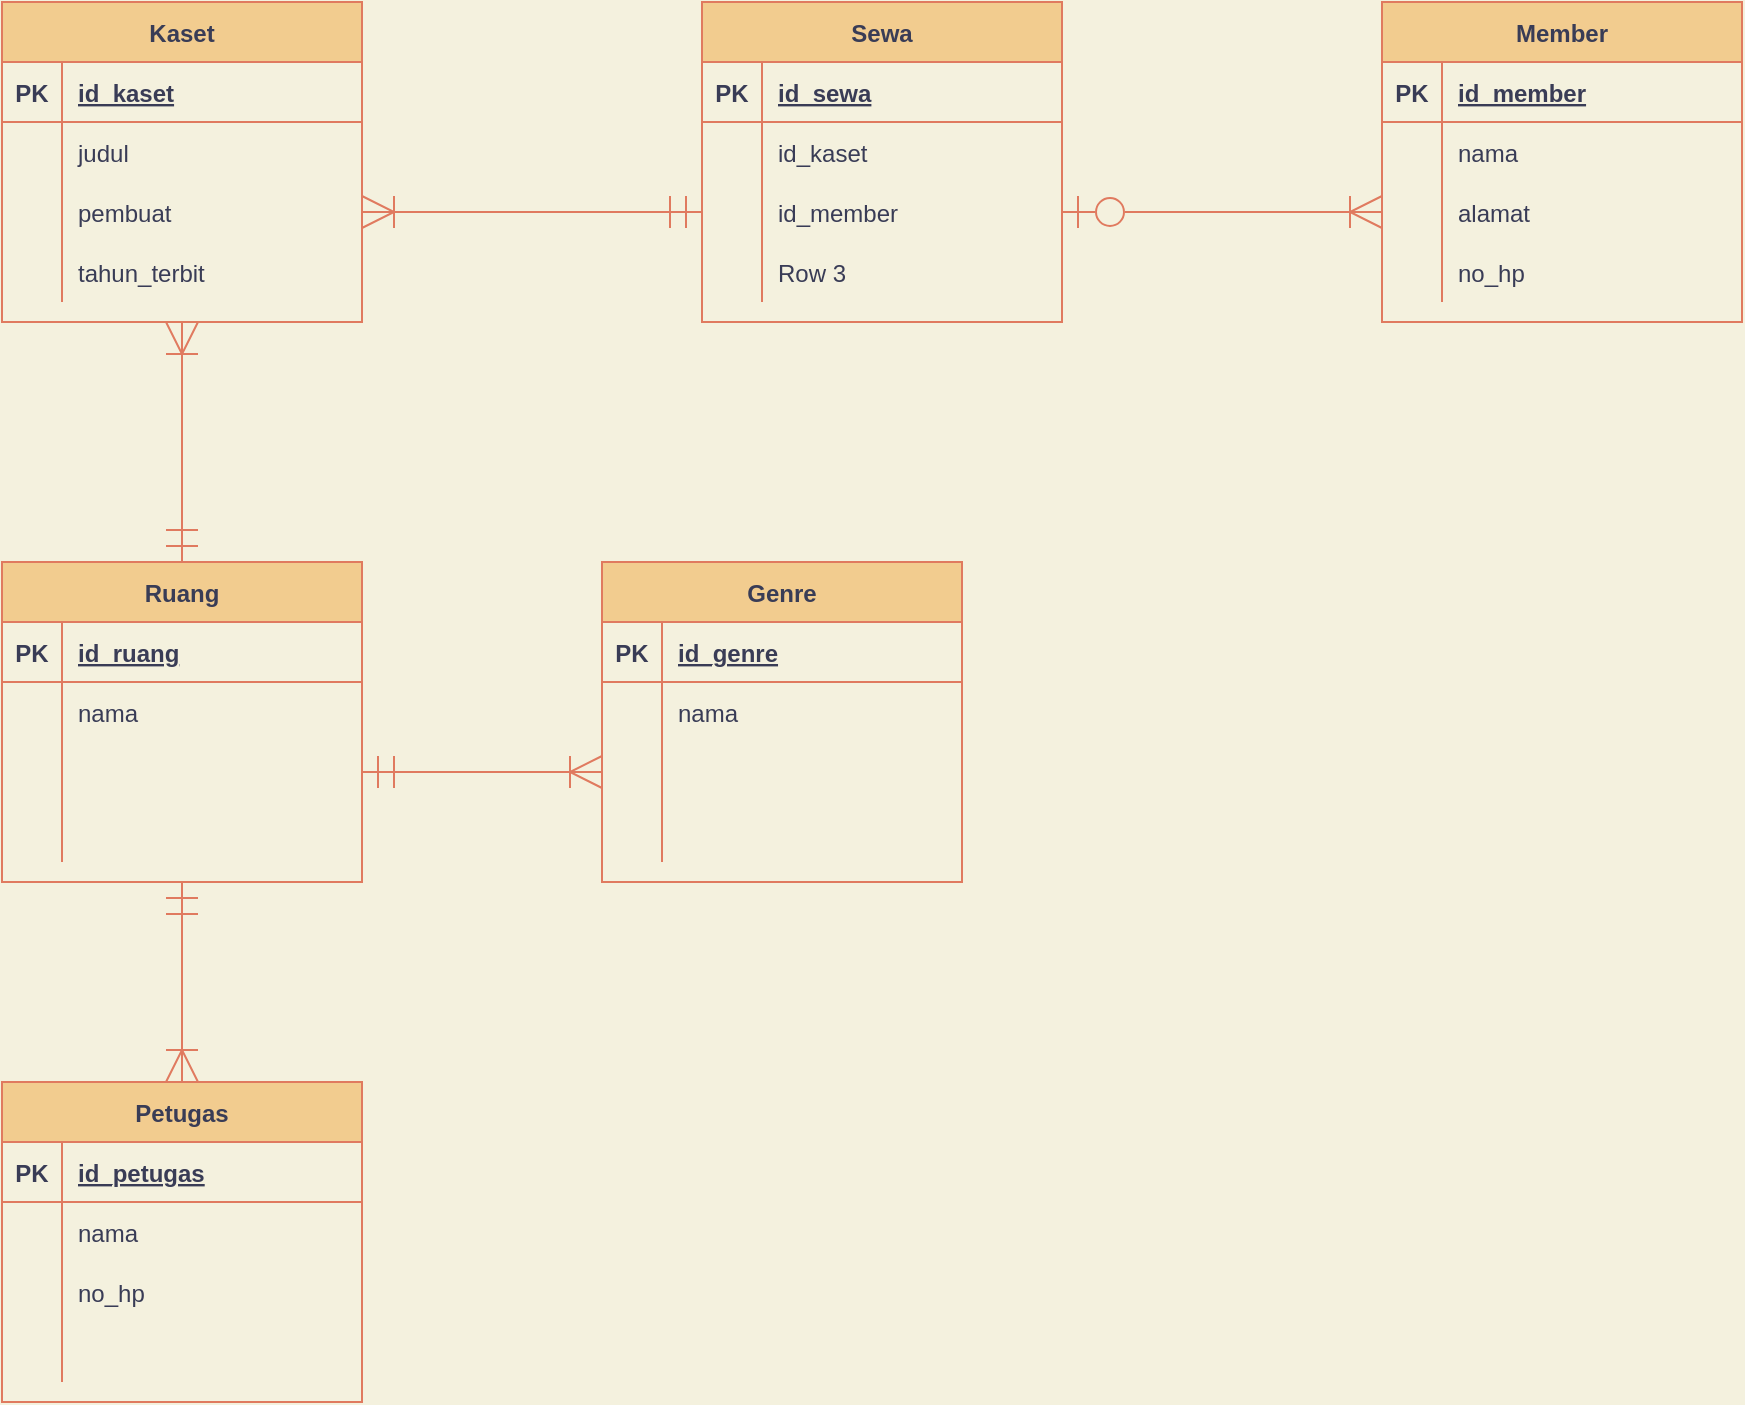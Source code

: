 <mxfile version="20.2.7" type="github">
  <diagram id="qOHHcj8O4svJIANYX-TT" name="Page-1">
    <mxGraphModel dx="2077" dy="842" grid="1" gridSize="10" guides="1" tooltips="1" connect="1" arrows="1" fold="1" page="1" pageScale="1" pageWidth="1169" pageHeight="827" background="#F4F1DE" math="0" shadow="0">
      <root>
        <mxCell id="0" />
        <mxCell id="1" parent="0" />
        <mxCell id="f66HRhsKyCVgUJNF0MKL-100" style="edgeStyle=none;curved=1;rounded=0;orthogonalLoop=1;jettySize=auto;html=1;exitX=0.5;exitY=1;exitDx=0;exitDy=0;entryX=0.5;entryY=0;entryDx=0;entryDy=0;fontColor=#393C56;startArrow=ERoneToMany;startFill=0;endArrow=ERmandOne;endFill=0;startSize=14;endSize=14;sourcePerimeterSpacing=8;targetPerimeterSpacing=8;strokeColor=#E07A5F;fillColor=#F2CC8F;" edge="1" parent="1" source="f66HRhsKyCVgUJNF0MKL-1" target="f66HRhsKyCVgUJNF0MKL-44">
          <mxGeometry relative="1" as="geometry" />
        </mxCell>
        <mxCell id="f66HRhsKyCVgUJNF0MKL-1" value="Kaset" style="shape=table;startSize=30;container=1;collapsible=1;childLayout=tableLayout;fixedRows=1;rowLines=0;fontStyle=1;align=center;resizeLast=1;hachureGap=4;fontColor=#393C56;strokeColor=#E07A5F;fillColor=#F2CC8F;" vertex="1" parent="1">
          <mxGeometry x="90" y="100" width="180" height="160" as="geometry" />
        </mxCell>
        <mxCell id="f66HRhsKyCVgUJNF0MKL-2" value="" style="shape=tableRow;horizontal=0;startSize=0;swimlaneHead=0;swimlaneBody=0;fillColor=none;collapsible=0;dropTarget=0;points=[[0,0.5],[1,0.5]];portConstraint=eastwest;top=0;left=0;right=0;bottom=1;hachureGap=4;fontColor=#393C56;strokeColor=#E07A5F;" vertex="1" parent="f66HRhsKyCVgUJNF0MKL-1">
          <mxGeometry y="30" width="180" height="30" as="geometry" />
        </mxCell>
        <mxCell id="f66HRhsKyCVgUJNF0MKL-3" value="PK" style="shape=partialRectangle;connectable=0;fillColor=none;top=0;left=0;bottom=0;right=0;fontStyle=1;overflow=hidden;hachureGap=4;fontColor=#393C56;strokeColor=#E07A5F;" vertex="1" parent="f66HRhsKyCVgUJNF0MKL-2">
          <mxGeometry width="30" height="30" as="geometry">
            <mxRectangle width="30" height="30" as="alternateBounds" />
          </mxGeometry>
        </mxCell>
        <mxCell id="f66HRhsKyCVgUJNF0MKL-4" value="id_kaset" style="shape=partialRectangle;connectable=0;fillColor=none;top=0;left=0;bottom=0;right=0;align=left;spacingLeft=6;fontStyle=5;overflow=hidden;hachureGap=4;fontColor=#393C56;strokeColor=#E07A5F;" vertex="1" parent="f66HRhsKyCVgUJNF0MKL-2">
          <mxGeometry x="30" width="150" height="30" as="geometry">
            <mxRectangle width="150" height="30" as="alternateBounds" />
          </mxGeometry>
        </mxCell>
        <mxCell id="f66HRhsKyCVgUJNF0MKL-5" value="" style="shape=tableRow;horizontal=0;startSize=0;swimlaneHead=0;swimlaneBody=0;fillColor=none;collapsible=0;dropTarget=0;points=[[0,0.5],[1,0.5]];portConstraint=eastwest;top=0;left=0;right=0;bottom=0;hachureGap=4;fontColor=#393C56;strokeColor=#E07A5F;" vertex="1" parent="f66HRhsKyCVgUJNF0MKL-1">
          <mxGeometry y="60" width="180" height="30" as="geometry" />
        </mxCell>
        <mxCell id="f66HRhsKyCVgUJNF0MKL-6" value="" style="shape=partialRectangle;connectable=0;fillColor=none;top=0;left=0;bottom=0;right=0;editable=1;overflow=hidden;hachureGap=4;fontColor=#393C56;strokeColor=#E07A5F;" vertex="1" parent="f66HRhsKyCVgUJNF0MKL-5">
          <mxGeometry width="30" height="30" as="geometry">
            <mxRectangle width="30" height="30" as="alternateBounds" />
          </mxGeometry>
        </mxCell>
        <mxCell id="f66HRhsKyCVgUJNF0MKL-7" value="judul" style="shape=partialRectangle;connectable=0;fillColor=none;top=0;left=0;bottom=0;right=0;align=left;spacingLeft=6;overflow=hidden;hachureGap=4;fontColor=#393C56;strokeColor=#E07A5F;" vertex="1" parent="f66HRhsKyCVgUJNF0MKL-5">
          <mxGeometry x="30" width="150" height="30" as="geometry">
            <mxRectangle width="150" height="30" as="alternateBounds" />
          </mxGeometry>
        </mxCell>
        <mxCell id="f66HRhsKyCVgUJNF0MKL-8" value="" style="shape=tableRow;horizontal=0;startSize=0;swimlaneHead=0;swimlaneBody=0;fillColor=none;collapsible=0;dropTarget=0;points=[[0,0.5],[1,0.5]];portConstraint=eastwest;top=0;left=0;right=0;bottom=0;hachureGap=4;fontColor=#393C56;strokeColor=#E07A5F;" vertex="1" parent="f66HRhsKyCVgUJNF0MKL-1">
          <mxGeometry y="90" width="180" height="30" as="geometry" />
        </mxCell>
        <mxCell id="f66HRhsKyCVgUJNF0MKL-9" value="" style="shape=partialRectangle;connectable=0;fillColor=none;top=0;left=0;bottom=0;right=0;editable=1;overflow=hidden;hachureGap=4;fontColor=#393C56;strokeColor=#E07A5F;" vertex="1" parent="f66HRhsKyCVgUJNF0MKL-8">
          <mxGeometry width="30" height="30" as="geometry">
            <mxRectangle width="30" height="30" as="alternateBounds" />
          </mxGeometry>
        </mxCell>
        <mxCell id="f66HRhsKyCVgUJNF0MKL-10" value="pembuat" style="shape=partialRectangle;connectable=0;fillColor=none;top=0;left=0;bottom=0;right=0;align=left;spacingLeft=6;overflow=hidden;hachureGap=4;fontColor=#393C56;strokeColor=#E07A5F;" vertex="1" parent="f66HRhsKyCVgUJNF0MKL-8">
          <mxGeometry x="30" width="150" height="30" as="geometry">
            <mxRectangle width="150" height="30" as="alternateBounds" />
          </mxGeometry>
        </mxCell>
        <mxCell id="f66HRhsKyCVgUJNF0MKL-11" value="" style="shape=tableRow;horizontal=0;startSize=0;swimlaneHead=0;swimlaneBody=0;fillColor=none;collapsible=0;dropTarget=0;points=[[0,0.5],[1,0.5]];portConstraint=eastwest;top=0;left=0;right=0;bottom=0;hachureGap=4;fontColor=#393C56;strokeColor=#E07A5F;" vertex="1" parent="f66HRhsKyCVgUJNF0MKL-1">
          <mxGeometry y="120" width="180" height="30" as="geometry" />
        </mxCell>
        <mxCell id="f66HRhsKyCVgUJNF0MKL-12" value="" style="shape=partialRectangle;connectable=0;fillColor=none;top=0;left=0;bottom=0;right=0;editable=1;overflow=hidden;hachureGap=4;fontColor=#393C56;strokeColor=#E07A5F;" vertex="1" parent="f66HRhsKyCVgUJNF0MKL-11">
          <mxGeometry width="30" height="30" as="geometry">
            <mxRectangle width="30" height="30" as="alternateBounds" />
          </mxGeometry>
        </mxCell>
        <mxCell id="f66HRhsKyCVgUJNF0MKL-13" value="tahun_terbit" style="shape=partialRectangle;connectable=0;fillColor=none;top=0;left=0;bottom=0;right=0;align=left;spacingLeft=6;overflow=hidden;hachureGap=4;fontColor=#393C56;strokeColor=#E07A5F;" vertex="1" parent="f66HRhsKyCVgUJNF0MKL-11">
          <mxGeometry x="30" width="150" height="30" as="geometry">
            <mxRectangle width="150" height="30" as="alternateBounds" />
          </mxGeometry>
        </mxCell>
        <mxCell id="f66HRhsKyCVgUJNF0MKL-14" value="Member" style="shape=table;startSize=30;container=1;collapsible=1;childLayout=tableLayout;fixedRows=1;rowLines=0;fontStyle=1;align=center;resizeLast=1;hachureGap=4;fontColor=#393C56;strokeColor=#E07A5F;fillColor=#F2CC8F;" vertex="1" parent="1">
          <mxGeometry x="780" y="100" width="180" height="160" as="geometry" />
        </mxCell>
        <mxCell id="f66HRhsKyCVgUJNF0MKL-15" value="" style="shape=tableRow;horizontal=0;startSize=0;swimlaneHead=0;swimlaneBody=0;fillColor=none;collapsible=0;dropTarget=0;points=[[0,0.5],[1,0.5]];portConstraint=eastwest;top=0;left=0;right=0;bottom=1;hachureGap=4;fontColor=#393C56;strokeColor=#E07A5F;" vertex="1" parent="f66HRhsKyCVgUJNF0MKL-14">
          <mxGeometry y="30" width="180" height="30" as="geometry" />
        </mxCell>
        <mxCell id="f66HRhsKyCVgUJNF0MKL-16" value="PK" style="shape=partialRectangle;connectable=0;fillColor=none;top=0;left=0;bottom=0;right=0;fontStyle=1;overflow=hidden;hachureGap=4;fontColor=#393C56;strokeColor=#E07A5F;" vertex="1" parent="f66HRhsKyCVgUJNF0MKL-15">
          <mxGeometry width="30" height="30" as="geometry">
            <mxRectangle width="30" height="30" as="alternateBounds" />
          </mxGeometry>
        </mxCell>
        <mxCell id="f66HRhsKyCVgUJNF0MKL-17" value="id_member" style="shape=partialRectangle;connectable=0;fillColor=none;top=0;left=0;bottom=0;right=0;align=left;spacingLeft=6;fontStyle=5;overflow=hidden;hachureGap=4;fontColor=#393C56;strokeColor=#E07A5F;" vertex="1" parent="f66HRhsKyCVgUJNF0MKL-15">
          <mxGeometry x="30" width="150" height="30" as="geometry">
            <mxRectangle width="150" height="30" as="alternateBounds" />
          </mxGeometry>
        </mxCell>
        <mxCell id="f66HRhsKyCVgUJNF0MKL-18" value="" style="shape=tableRow;horizontal=0;startSize=0;swimlaneHead=0;swimlaneBody=0;fillColor=none;collapsible=0;dropTarget=0;points=[[0,0.5],[1,0.5]];portConstraint=eastwest;top=0;left=0;right=0;bottom=0;hachureGap=4;fontColor=#393C56;strokeColor=#E07A5F;" vertex="1" parent="f66HRhsKyCVgUJNF0MKL-14">
          <mxGeometry y="60" width="180" height="30" as="geometry" />
        </mxCell>
        <mxCell id="f66HRhsKyCVgUJNF0MKL-19" value="" style="shape=partialRectangle;connectable=0;fillColor=none;top=0;left=0;bottom=0;right=0;editable=1;overflow=hidden;hachureGap=4;fontColor=#393C56;strokeColor=#E07A5F;" vertex="1" parent="f66HRhsKyCVgUJNF0MKL-18">
          <mxGeometry width="30" height="30" as="geometry">
            <mxRectangle width="30" height="30" as="alternateBounds" />
          </mxGeometry>
        </mxCell>
        <mxCell id="f66HRhsKyCVgUJNF0MKL-20" value="nama" style="shape=partialRectangle;connectable=0;fillColor=none;top=0;left=0;bottom=0;right=0;align=left;spacingLeft=6;overflow=hidden;hachureGap=4;fontColor=#393C56;strokeColor=#E07A5F;" vertex="1" parent="f66HRhsKyCVgUJNF0MKL-18">
          <mxGeometry x="30" width="150" height="30" as="geometry">
            <mxRectangle width="150" height="30" as="alternateBounds" />
          </mxGeometry>
        </mxCell>
        <mxCell id="f66HRhsKyCVgUJNF0MKL-21" value="" style="shape=tableRow;horizontal=0;startSize=0;swimlaneHead=0;swimlaneBody=0;fillColor=none;collapsible=0;dropTarget=0;points=[[0,0.5],[1,0.5]];portConstraint=eastwest;top=0;left=0;right=0;bottom=0;hachureGap=4;fontColor=#393C56;strokeColor=#E07A5F;" vertex="1" parent="f66HRhsKyCVgUJNF0MKL-14">
          <mxGeometry y="90" width="180" height="30" as="geometry" />
        </mxCell>
        <mxCell id="f66HRhsKyCVgUJNF0MKL-22" value="" style="shape=partialRectangle;connectable=0;fillColor=none;top=0;left=0;bottom=0;right=0;editable=1;overflow=hidden;hachureGap=4;fontColor=#393C56;strokeColor=#E07A5F;" vertex="1" parent="f66HRhsKyCVgUJNF0MKL-21">
          <mxGeometry width="30" height="30" as="geometry">
            <mxRectangle width="30" height="30" as="alternateBounds" />
          </mxGeometry>
        </mxCell>
        <mxCell id="f66HRhsKyCVgUJNF0MKL-23" value="alamat" style="shape=partialRectangle;connectable=0;fillColor=none;top=0;left=0;bottom=0;right=0;align=left;spacingLeft=6;overflow=hidden;hachureGap=4;fontColor=#393C56;strokeColor=#E07A5F;" vertex="1" parent="f66HRhsKyCVgUJNF0MKL-21">
          <mxGeometry x="30" width="150" height="30" as="geometry">
            <mxRectangle width="150" height="30" as="alternateBounds" />
          </mxGeometry>
        </mxCell>
        <mxCell id="f66HRhsKyCVgUJNF0MKL-24" value="" style="shape=tableRow;horizontal=0;startSize=0;swimlaneHead=0;swimlaneBody=0;fillColor=none;collapsible=0;dropTarget=0;points=[[0,0.5],[1,0.5]];portConstraint=eastwest;top=0;left=0;right=0;bottom=0;hachureGap=4;fontColor=#393C56;strokeColor=#E07A5F;" vertex="1" parent="f66HRhsKyCVgUJNF0MKL-14">
          <mxGeometry y="120" width="180" height="30" as="geometry" />
        </mxCell>
        <mxCell id="f66HRhsKyCVgUJNF0MKL-25" value="" style="shape=partialRectangle;connectable=0;fillColor=none;top=0;left=0;bottom=0;right=0;editable=1;overflow=hidden;hachureGap=4;fontColor=#393C56;strokeColor=#E07A5F;" vertex="1" parent="f66HRhsKyCVgUJNF0MKL-24">
          <mxGeometry width="30" height="30" as="geometry">
            <mxRectangle width="30" height="30" as="alternateBounds" />
          </mxGeometry>
        </mxCell>
        <mxCell id="f66HRhsKyCVgUJNF0MKL-26" value="no_hp" style="shape=partialRectangle;connectable=0;fillColor=none;top=0;left=0;bottom=0;right=0;align=left;spacingLeft=6;overflow=hidden;hachureGap=4;fontColor=#393C56;strokeColor=#E07A5F;" vertex="1" parent="f66HRhsKyCVgUJNF0MKL-24">
          <mxGeometry x="30" width="150" height="30" as="geometry">
            <mxRectangle width="150" height="30" as="alternateBounds" />
          </mxGeometry>
        </mxCell>
        <mxCell id="f66HRhsKyCVgUJNF0MKL-27" value="Sewa" style="shape=table;startSize=30;container=1;collapsible=1;childLayout=tableLayout;fixedRows=1;rowLines=0;fontStyle=1;align=center;resizeLast=1;hachureGap=4;fontColor=#393C56;strokeColor=#E07A5F;fillColor=#F2CC8F;" vertex="1" parent="1">
          <mxGeometry x="440" y="100" width="180" height="160" as="geometry" />
        </mxCell>
        <mxCell id="f66HRhsKyCVgUJNF0MKL-28" value="" style="shape=tableRow;horizontal=0;startSize=0;swimlaneHead=0;swimlaneBody=0;fillColor=none;collapsible=0;dropTarget=0;points=[[0,0.5],[1,0.5]];portConstraint=eastwest;top=0;left=0;right=0;bottom=1;hachureGap=4;fontColor=#393C56;strokeColor=#E07A5F;" vertex="1" parent="f66HRhsKyCVgUJNF0MKL-27">
          <mxGeometry y="30" width="180" height="30" as="geometry" />
        </mxCell>
        <mxCell id="f66HRhsKyCVgUJNF0MKL-29" value="PK" style="shape=partialRectangle;connectable=0;fillColor=none;top=0;left=0;bottom=0;right=0;fontStyle=1;overflow=hidden;hachureGap=4;fontColor=#393C56;strokeColor=#E07A5F;" vertex="1" parent="f66HRhsKyCVgUJNF0MKL-28">
          <mxGeometry width="30" height="30" as="geometry">
            <mxRectangle width="30" height="30" as="alternateBounds" />
          </mxGeometry>
        </mxCell>
        <mxCell id="f66HRhsKyCVgUJNF0MKL-30" value="id_sewa" style="shape=partialRectangle;connectable=0;fillColor=none;top=0;left=0;bottom=0;right=0;align=left;spacingLeft=6;fontStyle=5;overflow=hidden;hachureGap=4;fontColor=#393C56;strokeColor=#E07A5F;" vertex="1" parent="f66HRhsKyCVgUJNF0MKL-28">
          <mxGeometry x="30" width="150" height="30" as="geometry">
            <mxRectangle width="150" height="30" as="alternateBounds" />
          </mxGeometry>
        </mxCell>
        <mxCell id="f66HRhsKyCVgUJNF0MKL-31" value="" style="shape=tableRow;horizontal=0;startSize=0;swimlaneHead=0;swimlaneBody=0;fillColor=none;collapsible=0;dropTarget=0;points=[[0,0.5],[1,0.5]];portConstraint=eastwest;top=0;left=0;right=0;bottom=0;hachureGap=4;fontColor=#393C56;strokeColor=#E07A5F;" vertex="1" parent="f66HRhsKyCVgUJNF0MKL-27">
          <mxGeometry y="60" width="180" height="30" as="geometry" />
        </mxCell>
        <mxCell id="f66HRhsKyCVgUJNF0MKL-32" value="" style="shape=partialRectangle;connectable=0;fillColor=none;top=0;left=0;bottom=0;right=0;editable=1;overflow=hidden;hachureGap=4;fontColor=#393C56;strokeColor=#E07A5F;" vertex="1" parent="f66HRhsKyCVgUJNF0MKL-31">
          <mxGeometry width="30" height="30" as="geometry">
            <mxRectangle width="30" height="30" as="alternateBounds" />
          </mxGeometry>
        </mxCell>
        <mxCell id="f66HRhsKyCVgUJNF0MKL-33" value="id_kaset" style="shape=partialRectangle;connectable=0;fillColor=none;top=0;left=0;bottom=0;right=0;align=left;spacingLeft=6;overflow=hidden;hachureGap=4;fontColor=#393C56;strokeColor=#E07A5F;" vertex="1" parent="f66HRhsKyCVgUJNF0MKL-31">
          <mxGeometry x="30" width="150" height="30" as="geometry">
            <mxRectangle width="150" height="30" as="alternateBounds" />
          </mxGeometry>
        </mxCell>
        <mxCell id="f66HRhsKyCVgUJNF0MKL-34" value="" style="shape=tableRow;horizontal=0;startSize=0;swimlaneHead=0;swimlaneBody=0;fillColor=none;collapsible=0;dropTarget=0;points=[[0,0.5],[1,0.5]];portConstraint=eastwest;top=0;left=0;right=0;bottom=0;hachureGap=4;fontColor=#393C56;strokeColor=#E07A5F;" vertex="1" parent="f66HRhsKyCVgUJNF0MKL-27">
          <mxGeometry y="90" width="180" height="30" as="geometry" />
        </mxCell>
        <mxCell id="f66HRhsKyCVgUJNF0MKL-35" value="" style="shape=partialRectangle;connectable=0;fillColor=none;top=0;left=0;bottom=0;right=0;editable=1;overflow=hidden;hachureGap=4;fontColor=#393C56;strokeColor=#E07A5F;" vertex="1" parent="f66HRhsKyCVgUJNF0MKL-34">
          <mxGeometry width="30" height="30" as="geometry">
            <mxRectangle width="30" height="30" as="alternateBounds" />
          </mxGeometry>
        </mxCell>
        <mxCell id="f66HRhsKyCVgUJNF0MKL-36" value="id_member" style="shape=partialRectangle;connectable=0;fillColor=none;top=0;left=0;bottom=0;right=0;align=left;spacingLeft=6;overflow=hidden;hachureGap=4;fontColor=#393C56;strokeColor=#E07A5F;" vertex="1" parent="f66HRhsKyCVgUJNF0MKL-34">
          <mxGeometry x="30" width="150" height="30" as="geometry">
            <mxRectangle width="150" height="30" as="alternateBounds" />
          </mxGeometry>
        </mxCell>
        <mxCell id="f66HRhsKyCVgUJNF0MKL-37" value="" style="shape=tableRow;horizontal=0;startSize=0;swimlaneHead=0;swimlaneBody=0;fillColor=none;collapsible=0;dropTarget=0;points=[[0,0.5],[1,0.5]];portConstraint=eastwest;top=0;left=0;right=0;bottom=0;hachureGap=4;fontColor=#393C56;strokeColor=#E07A5F;" vertex="1" parent="f66HRhsKyCVgUJNF0MKL-27">
          <mxGeometry y="120" width="180" height="30" as="geometry" />
        </mxCell>
        <mxCell id="f66HRhsKyCVgUJNF0MKL-38" value="" style="shape=partialRectangle;connectable=0;fillColor=none;top=0;left=0;bottom=0;right=0;editable=1;overflow=hidden;hachureGap=4;fontColor=#393C56;strokeColor=#E07A5F;" vertex="1" parent="f66HRhsKyCVgUJNF0MKL-37">
          <mxGeometry width="30" height="30" as="geometry">
            <mxRectangle width="30" height="30" as="alternateBounds" />
          </mxGeometry>
        </mxCell>
        <mxCell id="f66HRhsKyCVgUJNF0MKL-39" value="Row 3" style="shape=partialRectangle;connectable=0;fillColor=none;top=0;left=0;bottom=0;right=0;align=left;spacingLeft=6;overflow=hidden;hachureGap=4;fontColor=#393C56;strokeColor=#E07A5F;" vertex="1" parent="f66HRhsKyCVgUJNF0MKL-37">
          <mxGeometry x="30" width="150" height="30" as="geometry">
            <mxRectangle width="150" height="30" as="alternateBounds" />
          </mxGeometry>
        </mxCell>
        <mxCell id="f66HRhsKyCVgUJNF0MKL-44" value="Ruang" style="shape=table;startSize=30;container=1;collapsible=1;childLayout=tableLayout;fixedRows=1;rowLines=0;fontStyle=1;align=center;resizeLast=1;hachureGap=4;fontColor=#393C56;strokeColor=#E07A5F;fillColor=#F2CC8F;" vertex="1" parent="1">
          <mxGeometry x="90" y="380" width="180" height="160" as="geometry" />
        </mxCell>
        <mxCell id="f66HRhsKyCVgUJNF0MKL-45" value="" style="shape=tableRow;horizontal=0;startSize=0;swimlaneHead=0;swimlaneBody=0;fillColor=none;collapsible=0;dropTarget=0;points=[[0,0.5],[1,0.5]];portConstraint=eastwest;top=0;left=0;right=0;bottom=1;hachureGap=4;fontColor=#393C56;strokeColor=#E07A5F;" vertex="1" parent="f66HRhsKyCVgUJNF0MKL-44">
          <mxGeometry y="30" width="180" height="30" as="geometry" />
        </mxCell>
        <mxCell id="f66HRhsKyCVgUJNF0MKL-46" value="PK" style="shape=partialRectangle;connectable=0;fillColor=none;top=0;left=0;bottom=0;right=0;fontStyle=1;overflow=hidden;hachureGap=4;fontColor=#393C56;strokeColor=#E07A5F;" vertex="1" parent="f66HRhsKyCVgUJNF0MKL-45">
          <mxGeometry width="30" height="30" as="geometry">
            <mxRectangle width="30" height="30" as="alternateBounds" />
          </mxGeometry>
        </mxCell>
        <mxCell id="f66HRhsKyCVgUJNF0MKL-47" value="id_ruang" style="shape=partialRectangle;connectable=0;fillColor=none;top=0;left=0;bottom=0;right=0;align=left;spacingLeft=6;fontStyle=5;overflow=hidden;hachureGap=4;fontColor=#393C56;strokeColor=#E07A5F;" vertex="1" parent="f66HRhsKyCVgUJNF0MKL-45">
          <mxGeometry x="30" width="150" height="30" as="geometry">
            <mxRectangle width="150" height="30" as="alternateBounds" />
          </mxGeometry>
        </mxCell>
        <mxCell id="f66HRhsKyCVgUJNF0MKL-48" value="" style="shape=tableRow;horizontal=0;startSize=0;swimlaneHead=0;swimlaneBody=0;fillColor=none;collapsible=0;dropTarget=0;points=[[0,0.5],[1,0.5]];portConstraint=eastwest;top=0;left=0;right=0;bottom=0;hachureGap=4;fontColor=#393C56;strokeColor=#E07A5F;" vertex="1" parent="f66HRhsKyCVgUJNF0MKL-44">
          <mxGeometry y="60" width="180" height="30" as="geometry" />
        </mxCell>
        <mxCell id="f66HRhsKyCVgUJNF0MKL-49" value="" style="shape=partialRectangle;connectable=0;fillColor=none;top=0;left=0;bottom=0;right=0;editable=1;overflow=hidden;hachureGap=4;fontColor=#393C56;strokeColor=#E07A5F;" vertex="1" parent="f66HRhsKyCVgUJNF0MKL-48">
          <mxGeometry width="30" height="30" as="geometry">
            <mxRectangle width="30" height="30" as="alternateBounds" />
          </mxGeometry>
        </mxCell>
        <mxCell id="f66HRhsKyCVgUJNF0MKL-50" value="nama" style="shape=partialRectangle;connectable=0;fillColor=none;top=0;left=0;bottom=0;right=0;align=left;spacingLeft=6;overflow=hidden;hachureGap=4;fontColor=#393C56;strokeColor=#E07A5F;" vertex="1" parent="f66HRhsKyCVgUJNF0MKL-48">
          <mxGeometry x="30" width="150" height="30" as="geometry">
            <mxRectangle width="150" height="30" as="alternateBounds" />
          </mxGeometry>
        </mxCell>
        <mxCell id="f66HRhsKyCVgUJNF0MKL-51" value="" style="shape=tableRow;horizontal=0;startSize=0;swimlaneHead=0;swimlaneBody=0;fillColor=none;collapsible=0;dropTarget=0;points=[[0,0.5],[1,0.5]];portConstraint=eastwest;top=0;left=0;right=0;bottom=0;hachureGap=4;fontColor=#393C56;strokeColor=#E07A5F;" vertex="1" parent="f66HRhsKyCVgUJNF0MKL-44">
          <mxGeometry y="90" width="180" height="30" as="geometry" />
        </mxCell>
        <mxCell id="f66HRhsKyCVgUJNF0MKL-52" value="" style="shape=partialRectangle;connectable=0;fillColor=none;top=0;left=0;bottom=0;right=0;editable=1;overflow=hidden;hachureGap=4;fontColor=#393C56;strokeColor=#E07A5F;" vertex="1" parent="f66HRhsKyCVgUJNF0MKL-51">
          <mxGeometry width="30" height="30" as="geometry">
            <mxRectangle width="30" height="30" as="alternateBounds" />
          </mxGeometry>
        </mxCell>
        <mxCell id="f66HRhsKyCVgUJNF0MKL-53" value="" style="shape=partialRectangle;connectable=0;fillColor=none;top=0;left=0;bottom=0;right=0;align=left;spacingLeft=6;overflow=hidden;hachureGap=4;fontColor=#393C56;strokeColor=#E07A5F;" vertex="1" parent="f66HRhsKyCVgUJNF0MKL-51">
          <mxGeometry x="30" width="150" height="30" as="geometry">
            <mxRectangle width="150" height="30" as="alternateBounds" />
          </mxGeometry>
        </mxCell>
        <mxCell id="f66HRhsKyCVgUJNF0MKL-54" value="" style="shape=tableRow;horizontal=0;startSize=0;swimlaneHead=0;swimlaneBody=0;fillColor=none;collapsible=0;dropTarget=0;points=[[0,0.5],[1,0.5]];portConstraint=eastwest;top=0;left=0;right=0;bottom=0;hachureGap=4;fontColor=#393C56;strokeColor=#E07A5F;" vertex="1" parent="f66HRhsKyCVgUJNF0MKL-44">
          <mxGeometry y="120" width="180" height="30" as="geometry" />
        </mxCell>
        <mxCell id="f66HRhsKyCVgUJNF0MKL-55" value="" style="shape=partialRectangle;connectable=0;fillColor=none;top=0;left=0;bottom=0;right=0;editable=1;overflow=hidden;hachureGap=4;fontColor=#393C56;strokeColor=#E07A5F;" vertex="1" parent="f66HRhsKyCVgUJNF0MKL-54">
          <mxGeometry width="30" height="30" as="geometry">
            <mxRectangle width="30" height="30" as="alternateBounds" />
          </mxGeometry>
        </mxCell>
        <mxCell id="f66HRhsKyCVgUJNF0MKL-56" value="" style="shape=partialRectangle;connectable=0;fillColor=none;top=0;left=0;bottom=0;right=0;align=left;spacingLeft=6;overflow=hidden;hachureGap=4;fontColor=#393C56;strokeColor=#E07A5F;" vertex="1" parent="f66HRhsKyCVgUJNF0MKL-54">
          <mxGeometry x="30" width="150" height="30" as="geometry">
            <mxRectangle width="150" height="30" as="alternateBounds" />
          </mxGeometry>
        </mxCell>
        <mxCell id="f66HRhsKyCVgUJNF0MKL-57" value="Genre" style="shape=table;startSize=30;container=1;collapsible=1;childLayout=tableLayout;fixedRows=1;rowLines=0;fontStyle=1;align=center;resizeLast=1;hachureGap=4;fontColor=#393C56;strokeColor=#E07A5F;fillColor=#F2CC8F;" vertex="1" parent="1">
          <mxGeometry x="390" y="380" width="180" height="160" as="geometry" />
        </mxCell>
        <mxCell id="f66HRhsKyCVgUJNF0MKL-58" value="" style="shape=tableRow;horizontal=0;startSize=0;swimlaneHead=0;swimlaneBody=0;fillColor=none;collapsible=0;dropTarget=0;points=[[0,0.5],[1,0.5]];portConstraint=eastwest;top=0;left=0;right=0;bottom=1;hachureGap=4;fontColor=#393C56;strokeColor=#E07A5F;" vertex="1" parent="f66HRhsKyCVgUJNF0MKL-57">
          <mxGeometry y="30" width="180" height="30" as="geometry" />
        </mxCell>
        <mxCell id="f66HRhsKyCVgUJNF0MKL-59" value="PK" style="shape=partialRectangle;connectable=0;fillColor=none;top=0;left=0;bottom=0;right=0;fontStyle=1;overflow=hidden;hachureGap=4;fontColor=#393C56;strokeColor=#E07A5F;" vertex="1" parent="f66HRhsKyCVgUJNF0MKL-58">
          <mxGeometry width="30" height="30" as="geometry">
            <mxRectangle width="30" height="30" as="alternateBounds" />
          </mxGeometry>
        </mxCell>
        <mxCell id="f66HRhsKyCVgUJNF0MKL-60" value="id_genre" style="shape=partialRectangle;connectable=0;fillColor=none;top=0;left=0;bottom=0;right=0;align=left;spacingLeft=6;fontStyle=5;overflow=hidden;hachureGap=4;fontColor=#393C56;strokeColor=#E07A5F;" vertex="1" parent="f66HRhsKyCVgUJNF0MKL-58">
          <mxGeometry x="30" width="150" height="30" as="geometry">
            <mxRectangle width="150" height="30" as="alternateBounds" />
          </mxGeometry>
        </mxCell>
        <mxCell id="f66HRhsKyCVgUJNF0MKL-61" value="" style="shape=tableRow;horizontal=0;startSize=0;swimlaneHead=0;swimlaneBody=0;fillColor=none;collapsible=0;dropTarget=0;points=[[0,0.5],[1,0.5]];portConstraint=eastwest;top=0;left=0;right=0;bottom=0;hachureGap=4;fontColor=#393C56;strokeColor=#E07A5F;" vertex="1" parent="f66HRhsKyCVgUJNF0MKL-57">
          <mxGeometry y="60" width="180" height="30" as="geometry" />
        </mxCell>
        <mxCell id="f66HRhsKyCVgUJNF0MKL-62" value="" style="shape=partialRectangle;connectable=0;fillColor=none;top=0;left=0;bottom=0;right=0;editable=1;overflow=hidden;hachureGap=4;fontColor=#393C56;strokeColor=#E07A5F;" vertex="1" parent="f66HRhsKyCVgUJNF0MKL-61">
          <mxGeometry width="30" height="30" as="geometry">
            <mxRectangle width="30" height="30" as="alternateBounds" />
          </mxGeometry>
        </mxCell>
        <mxCell id="f66HRhsKyCVgUJNF0MKL-63" value="nama" style="shape=partialRectangle;connectable=0;fillColor=none;top=0;left=0;bottom=0;right=0;align=left;spacingLeft=6;overflow=hidden;hachureGap=4;fontColor=#393C56;strokeColor=#E07A5F;" vertex="1" parent="f66HRhsKyCVgUJNF0MKL-61">
          <mxGeometry x="30" width="150" height="30" as="geometry">
            <mxRectangle width="150" height="30" as="alternateBounds" />
          </mxGeometry>
        </mxCell>
        <mxCell id="f66HRhsKyCVgUJNF0MKL-64" value="" style="shape=tableRow;horizontal=0;startSize=0;swimlaneHead=0;swimlaneBody=0;fillColor=none;collapsible=0;dropTarget=0;points=[[0,0.5],[1,0.5]];portConstraint=eastwest;top=0;left=0;right=0;bottom=0;hachureGap=4;fontColor=#393C56;strokeColor=#E07A5F;" vertex="1" parent="f66HRhsKyCVgUJNF0MKL-57">
          <mxGeometry y="90" width="180" height="30" as="geometry" />
        </mxCell>
        <mxCell id="f66HRhsKyCVgUJNF0MKL-65" value="" style="shape=partialRectangle;connectable=0;fillColor=none;top=0;left=0;bottom=0;right=0;editable=1;overflow=hidden;hachureGap=4;fontColor=#393C56;strokeColor=#E07A5F;" vertex="1" parent="f66HRhsKyCVgUJNF0MKL-64">
          <mxGeometry width="30" height="30" as="geometry">
            <mxRectangle width="30" height="30" as="alternateBounds" />
          </mxGeometry>
        </mxCell>
        <mxCell id="f66HRhsKyCVgUJNF0MKL-66" value="" style="shape=partialRectangle;connectable=0;fillColor=none;top=0;left=0;bottom=0;right=0;align=left;spacingLeft=6;overflow=hidden;hachureGap=4;fontColor=#393C56;strokeColor=#E07A5F;" vertex="1" parent="f66HRhsKyCVgUJNF0MKL-64">
          <mxGeometry x="30" width="150" height="30" as="geometry">
            <mxRectangle width="150" height="30" as="alternateBounds" />
          </mxGeometry>
        </mxCell>
        <mxCell id="f66HRhsKyCVgUJNF0MKL-67" value="" style="shape=tableRow;horizontal=0;startSize=0;swimlaneHead=0;swimlaneBody=0;fillColor=none;collapsible=0;dropTarget=0;points=[[0,0.5],[1,0.5]];portConstraint=eastwest;top=0;left=0;right=0;bottom=0;hachureGap=4;fontColor=#393C56;strokeColor=#E07A5F;" vertex="1" parent="f66HRhsKyCVgUJNF0MKL-57">
          <mxGeometry y="120" width="180" height="30" as="geometry" />
        </mxCell>
        <mxCell id="f66HRhsKyCVgUJNF0MKL-68" value="" style="shape=partialRectangle;connectable=0;fillColor=none;top=0;left=0;bottom=0;right=0;editable=1;overflow=hidden;hachureGap=4;fontColor=#393C56;strokeColor=#E07A5F;" vertex="1" parent="f66HRhsKyCVgUJNF0MKL-67">
          <mxGeometry width="30" height="30" as="geometry">
            <mxRectangle width="30" height="30" as="alternateBounds" />
          </mxGeometry>
        </mxCell>
        <mxCell id="f66HRhsKyCVgUJNF0MKL-69" value="" style="shape=partialRectangle;connectable=0;fillColor=none;top=0;left=0;bottom=0;right=0;align=left;spacingLeft=6;overflow=hidden;hachureGap=4;fontColor=#393C56;strokeColor=#E07A5F;" vertex="1" parent="f66HRhsKyCVgUJNF0MKL-67">
          <mxGeometry x="30" width="150" height="30" as="geometry">
            <mxRectangle width="150" height="30" as="alternateBounds" />
          </mxGeometry>
        </mxCell>
        <mxCell id="f66HRhsKyCVgUJNF0MKL-83" style="edgeStyle=none;curved=1;rounded=0;orthogonalLoop=1;jettySize=auto;html=1;exitX=0.5;exitY=0;exitDx=0;exitDy=0;entryX=0.5;entryY=1;entryDx=0;entryDy=0;fontColor=#393C56;endArrow=ERmandOne;startSize=14;endSize=14;sourcePerimeterSpacing=8;targetPerimeterSpacing=8;strokeColor=#E07A5F;fillColor=#F2CC8F;endFill=0;startArrow=ERoneToMany;startFill=0;" edge="1" parent="1" source="f66HRhsKyCVgUJNF0MKL-70" target="f66HRhsKyCVgUJNF0MKL-44">
          <mxGeometry relative="1" as="geometry" />
        </mxCell>
        <mxCell id="f66HRhsKyCVgUJNF0MKL-70" value="Petugas" style="shape=table;startSize=30;container=1;collapsible=1;childLayout=tableLayout;fixedRows=1;rowLines=0;fontStyle=1;align=center;resizeLast=1;hachureGap=4;fontColor=#393C56;strokeColor=#E07A5F;fillColor=#F2CC8F;" vertex="1" parent="1">
          <mxGeometry x="90" y="640" width="180" height="160" as="geometry" />
        </mxCell>
        <mxCell id="f66HRhsKyCVgUJNF0MKL-71" value="" style="shape=tableRow;horizontal=0;startSize=0;swimlaneHead=0;swimlaneBody=0;fillColor=none;collapsible=0;dropTarget=0;points=[[0,0.5],[1,0.5]];portConstraint=eastwest;top=0;left=0;right=0;bottom=1;hachureGap=4;fontColor=#393C56;strokeColor=#E07A5F;" vertex="1" parent="f66HRhsKyCVgUJNF0MKL-70">
          <mxGeometry y="30" width="180" height="30" as="geometry" />
        </mxCell>
        <mxCell id="f66HRhsKyCVgUJNF0MKL-72" value="PK" style="shape=partialRectangle;connectable=0;fillColor=none;top=0;left=0;bottom=0;right=0;fontStyle=1;overflow=hidden;hachureGap=4;fontColor=#393C56;strokeColor=#E07A5F;" vertex="1" parent="f66HRhsKyCVgUJNF0MKL-71">
          <mxGeometry width="30" height="30" as="geometry">
            <mxRectangle width="30" height="30" as="alternateBounds" />
          </mxGeometry>
        </mxCell>
        <mxCell id="f66HRhsKyCVgUJNF0MKL-73" value="id_petugas" style="shape=partialRectangle;connectable=0;fillColor=none;top=0;left=0;bottom=0;right=0;align=left;spacingLeft=6;fontStyle=5;overflow=hidden;hachureGap=4;fontColor=#393C56;strokeColor=#E07A5F;" vertex="1" parent="f66HRhsKyCVgUJNF0MKL-71">
          <mxGeometry x="30" width="150" height="30" as="geometry">
            <mxRectangle width="150" height="30" as="alternateBounds" />
          </mxGeometry>
        </mxCell>
        <mxCell id="f66HRhsKyCVgUJNF0MKL-74" value="" style="shape=tableRow;horizontal=0;startSize=0;swimlaneHead=0;swimlaneBody=0;fillColor=none;collapsible=0;dropTarget=0;points=[[0,0.5],[1,0.5]];portConstraint=eastwest;top=0;left=0;right=0;bottom=0;hachureGap=4;fontColor=#393C56;strokeColor=#E07A5F;" vertex="1" parent="f66HRhsKyCVgUJNF0MKL-70">
          <mxGeometry y="60" width="180" height="30" as="geometry" />
        </mxCell>
        <mxCell id="f66HRhsKyCVgUJNF0MKL-75" value="" style="shape=partialRectangle;connectable=0;fillColor=none;top=0;left=0;bottom=0;right=0;editable=1;overflow=hidden;hachureGap=4;fontColor=#393C56;strokeColor=#E07A5F;" vertex="1" parent="f66HRhsKyCVgUJNF0MKL-74">
          <mxGeometry width="30" height="30" as="geometry">
            <mxRectangle width="30" height="30" as="alternateBounds" />
          </mxGeometry>
        </mxCell>
        <mxCell id="f66HRhsKyCVgUJNF0MKL-76" value="nama" style="shape=partialRectangle;connectable=0;fillColor=none;top=0;left=0;bottom=0;right=0;align=left;spacingLeft=6;overflow=hidden;hachureGap=4;fontColor=#393C56;strokeColor=#E07A5F;" vertex="1" parent="f66HRhsKyCVgUJNF0MKL-74">
          <mxGeometry x="30" width="150" height="30" as="geometry">
            <mxRectangle width="150" height="30" as="alternateBounds" />
          </mxGeometry>
        </mxCell>
        <mxCell id="f66HRhsKyCVgUJNF0MKL-77" value="" style="shape=tableRow;horizontal=0;startSize=0;swimlaneHead=0;swimlaneBody=0;fillColor=none;collapsible=0;dropTarget=0;points=[[0,0.5],[1,0.5]];portConstraint=eastwest;top=0;left=0;right=0;bottom=0;hachureGap=4;fontColor=#393C56;strokeColor=#E07A5F;" vertex="1" parent="f66HRhsKyCVgUJNF0MKL-70">
          <mxGeometry y="90" width="180" height="30" as="geometry" />
        </mxCell>
        <mxCell id="f66HRhsKyCVgUJNF0MKL-78" value="" style="shape=partialRectangle;connectable=0;fillColor=none;top=0;left=0;bottom=0;right=0;editable=1;overflow=hidden;hachureGap=4;fontColor=#393C56;strokeColor=#E07A5F;" vertex="1" parent="f66HRhsKyCVgUJNF0MKL-77">
          <mxGeometry width="30" height="30" as="geometry">
            <mxRectangle width="30" height="30" as="alternateBounds" />
          </mxGeometry>
        </mxCell>
        <mxCell id="f66HRhsKyCVgUJNF0MKL-79" value="no_hp" style="shape=partialRectangle;connectable=0;fillColor=none;top=0;left=0;bottom=0;right=0;align=left;spacingLeft=6;overflow=hidden;hachureGap=4;fontColor=#393C56;strokeColor=#E07A5F;" vertex="1" parent="f66HRhsKyCVgUJNF0MKL-77">
          <mxGeometry x="30" width="150" height="30" as="geometry">
            <mxRectangle width="150" height="30" as="alternateBounds" />
          </mxGeometry>
        </mxCell>
        <mxCell id="f66HRhsKyCVgUJNF0MKL-80" value="" style="shape=tableRow;horizontal=0;startSize=0;swimlaneHead=0;swimlaneBody=0;fillColor=none;collapsible=0;dropTarget=0;points=[[0,0.5],[1,0.5]];portConstraint=eastwest;top=0;left=0;right=0;bottom=0;hachureGap=4;fontColor=#393C56;strokeColor=#E07A5F;" vertex="1" parent="f66HRhsKyCVgUJNF0MKL-70">
          <mxGeometry y="120" width="180" height="30" as="geometry" />
        </mxCell>
        <mxCell id="f66HRhsKyCVgUJNF0MKL-81" value="" style="shape=partialRectangle;connectable=0;fillColor=none;top=0;left=0;bottom=0;right=0;editable=1;overflow=hidden;hachureGap=4;fontColor=#393C56;strokeColor=#E07A5F;" vertex="1" parent="f66HRhsKyCVgUJNF0MKL-80">
          <mxGeometry width="30" height="30" as="geometry">
            <mxRectangle width="30" height="30" as="alternateBounds" />
          </mxGeometry>
        </mxCell>
        <mxCell id="f66HRhsKyCVgUJNF0MKL-82" value="" style="shape=partialRectangle;connectable=0;fillColor=none;top=0;left=0;bottom=0;right=0;align=left;spacingLeft=6;overflow=hidden;hachureGap=4;fontColor=#393C56;strokeColor=#E07A5F;" vertex="1" parent="f66HRhsKyCVgUJNF0MKL-80">
          <mxGeometry x="30" width="150" height="30" as="geometry">
            <mxRectangle width="150" height="30" as="alternateBounds" />
          </mxGeometry>
        </mxCell>
        <mxCell id="f66HRhsKyCVgUJNF0MKL-84" style="edgeStyle=none;curved=1;rounded=0;orthogonalLoop=1;jettySize=auto;html=1;exitX=0;exitY=0.5;exitDx=0;exitDy=0;entryX=1;entryY=0.5;entryDx=0;entryDy=0;fontColor=#393C56;startArrow=ERoneToMany;startFill=0;endArrow=ERmandOne;endFill=0;startSize=14;endSize=14;sourcePerimeterSpacing=8;targetPerimeterSpacing=8;strokeColor=#E07A5F;fillColor=#F2CC8F;" edge="1" parent="1" source="f66HRhsKyCVgUJNF0MKL-64" target="f66HRhsKyCVgUJNF0MKL-51">
          <mxGeometry relative="1" as="geometry" />
        </mxCell>
        <mxCell id="f66HRhsKyCVgUJNF0MKL-101" style="edgeStyle=none;curved=1;rounded=0;orthogonalLoop=1;jettySize=auto;html=1;exitX=1;exitY=0.5;exitDx=0;exitDy=0;entryX=0;entryY=0.5;entryDx=0;entryDy=0;fontColor=#393C56;startArrow=ERoneToMany;startFill=0;endArrow=ERmandOne;endFill=0;startSize=14;endSize=14;sourcePerimeterSpacing=8;targetPerimeterSpacing=8;strokeColor=#E07A5F;fillColor=#F2CC8F;" edge="1" parent="1" source="f66HRhsKyCVgUJNF0MKL-8" target="f66HRhsKyCVgUJNF0MKL-34">
          <mxGeometry relative="1" as="geometry" />
        </mxCell>
        <mxCell id="f66HRhsKyCVgUJNF0MKL-102" style="edgeStyle=none;curved=1;rounded=0;orthogonalLoop=1;jettySize=auto;html=1;exitX=0;exitY=0.5;exitDx=0;exitDy=0;entryX=1;entryY=0.5;entryDx=0;entryDy=0;fontColor=#393C56;startArrow=ERoneToMany;startFill=0;endArrow=ERzeroToOne;endFill=0;startSize=14;endSize=14;sourcePerimeterSpacing=8;targetPerimeterSpacing=8;strokeColor=#E07A5F;fillColor=#F2CC8F;" edge="1" parent="1" source="f66HRhsKyCVgUJNF0MKL-21" target="f66HRhsKyCVgUJNF0MKL-34">
          <mxGeometry relative="1" as="geometry" />
        </mxCell>
      </root>
    </mxGraphModel>
  </diagram>
</mxfile>
